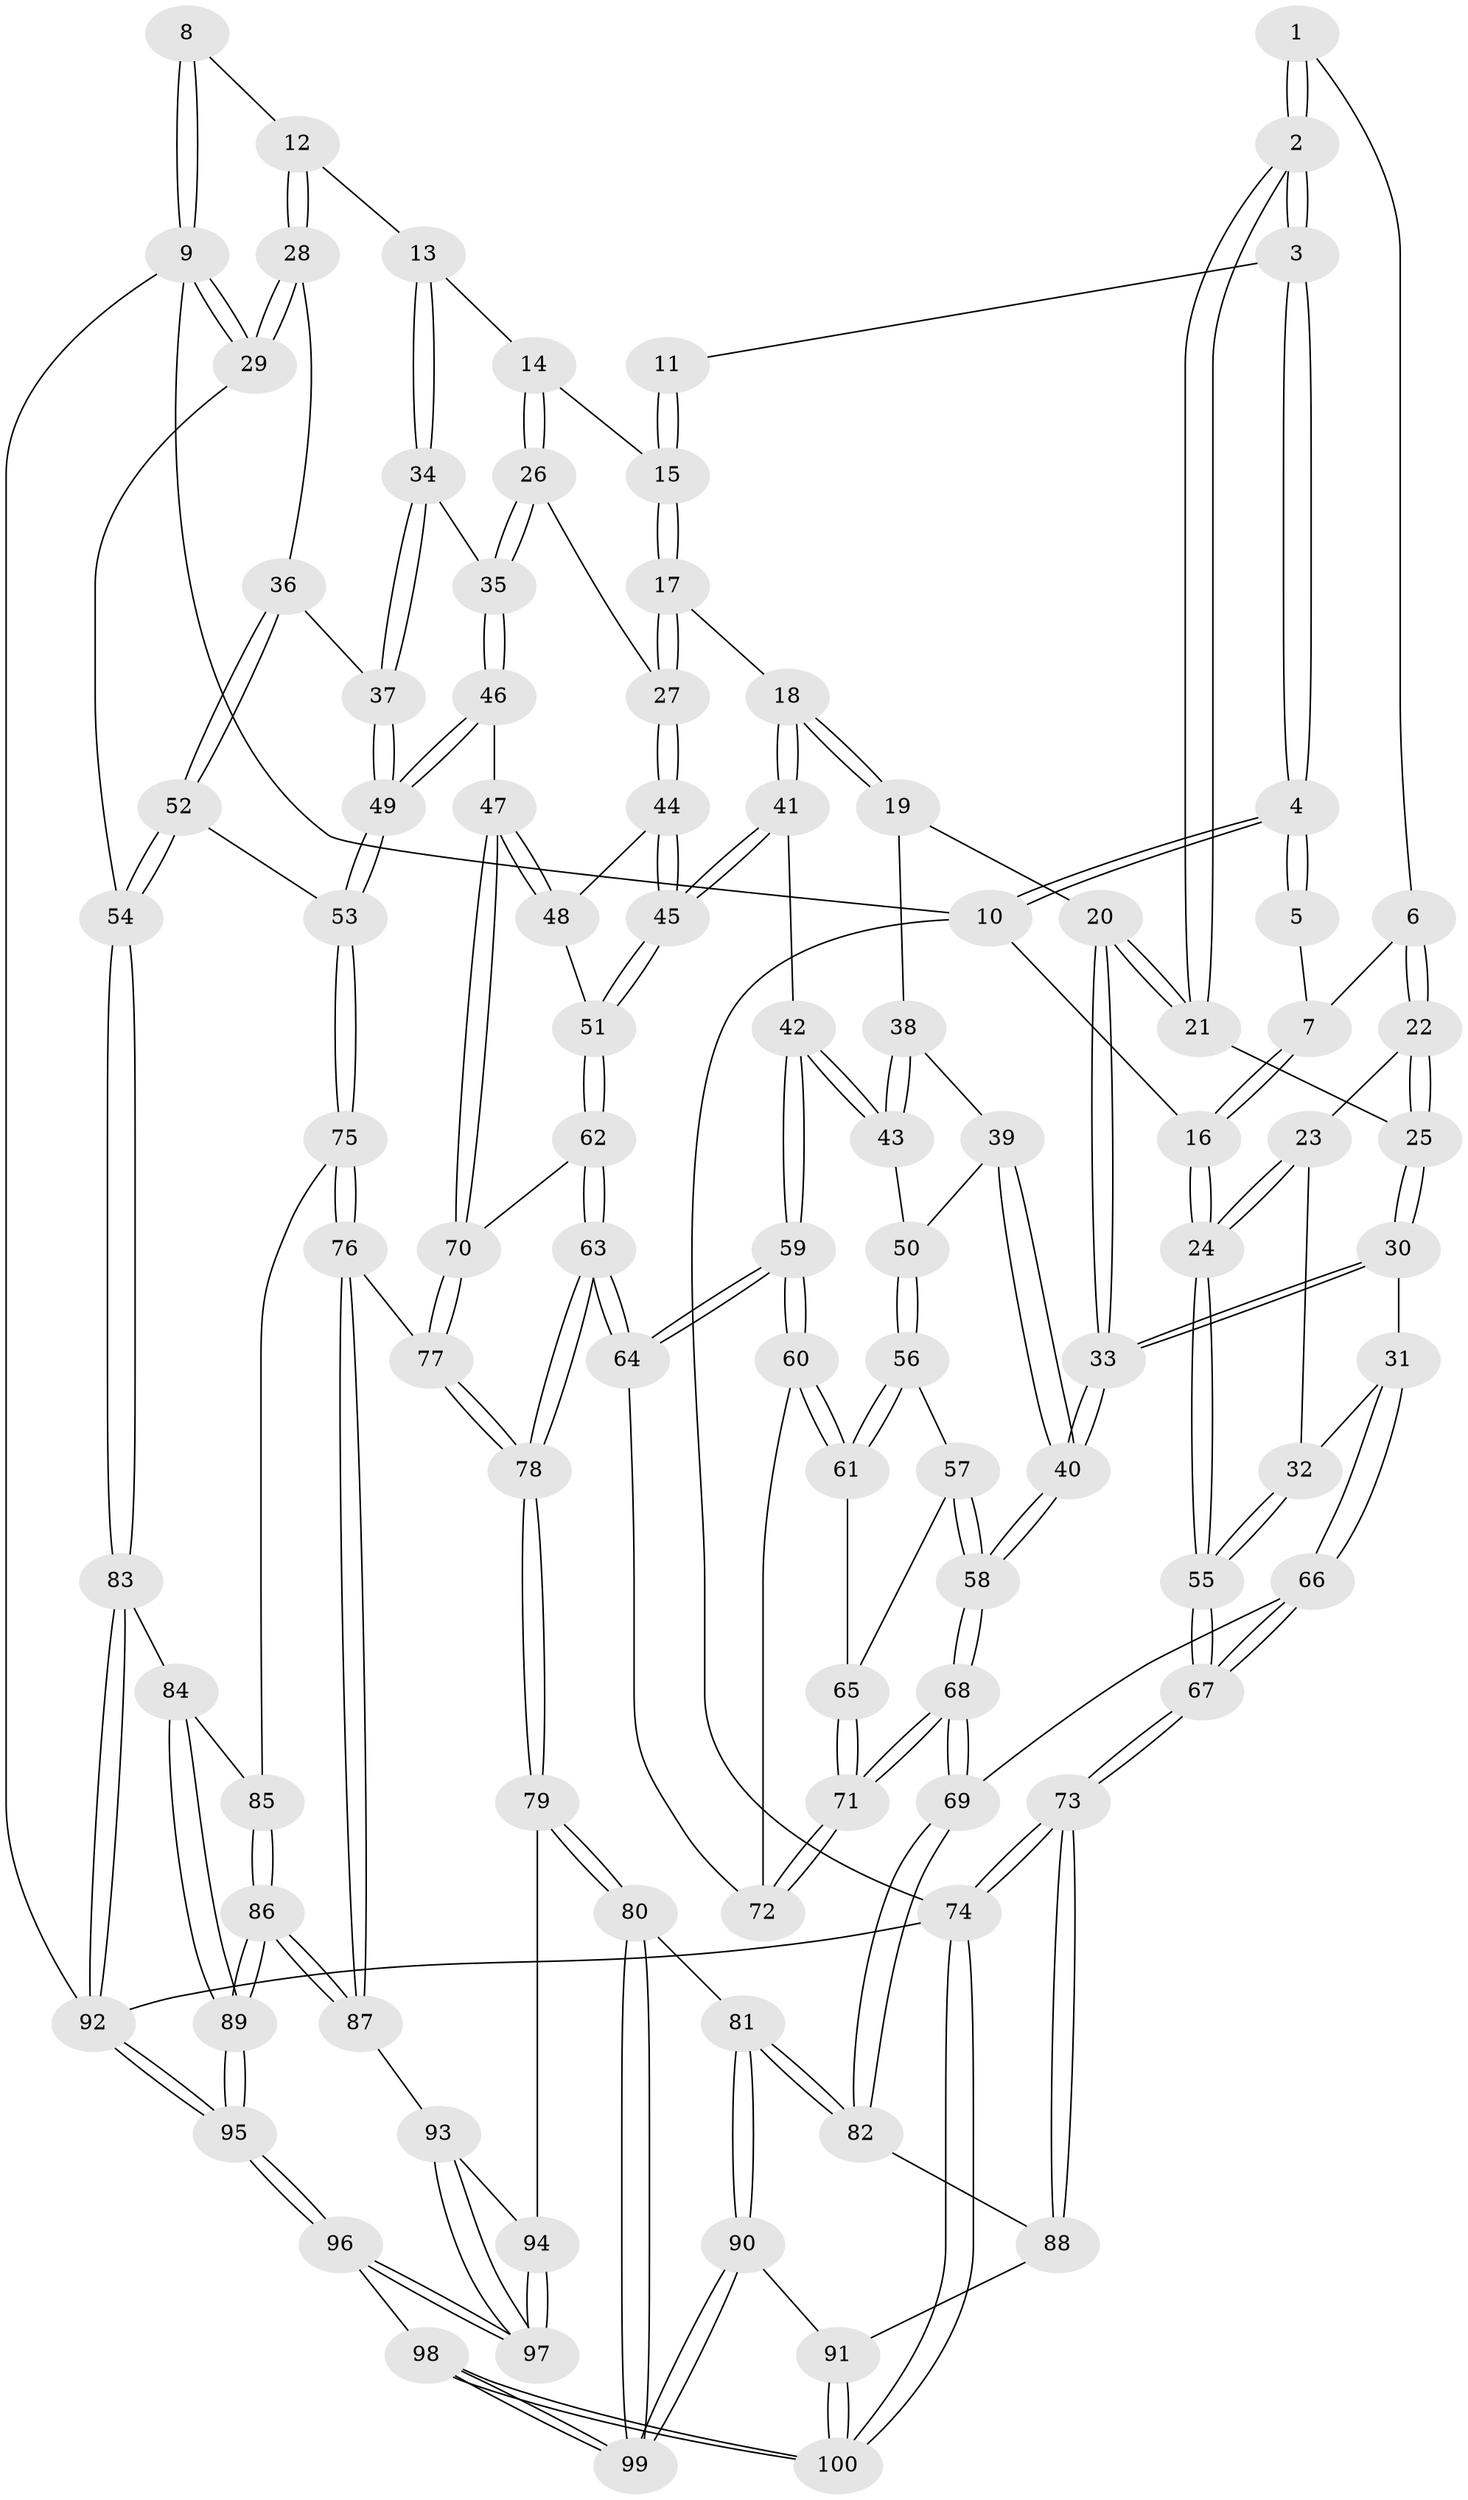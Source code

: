 // coarse degree distribution, {3: 0.675, 4: 0.275, 2: 0.025, 5: 0.025}
// Generated by graph-tools (version 1.1) at 2025/54/03/04/25 22:54:13]
// undirected, 100 vertices, 247 edges
graph export_dot {
  node [color=gray90,style=filled];
  1 [pos="+0.13680133282646784+0.19861363851204134"];
  2 [pos="+0.3248599541686614+0.07479144863692197"];
  3 [pos="+0.3483243334520002+0"];
  4 [pos="+0+0"];
  5 [pos="+0.08140246367320665+0.18912449156188765"];
  6 [pos="+0.09141865833573849+0.2484291579776665"];
  7 [pos="+0.0788621047215817+0.23356119320926516"];
  8 [pos="+0.6489005756202043+0"];
  9 [pos="+1+0"];
  10 [pos="+0+0"];
  11 [pos="+0.5839840469734451+0"];
  12 [pos="+0.9407425007973024+0.19002525333121306"];
  13 [pos="+0.8128602286632157+0.2644802296423541"];
  14 [pos="+0.7121109994260026+0.18299475299804496"];
  15 [pos="+0.639131822019789+0.11840358655069427"];
  16 [pos="+0+0"];
  17 [pos="+0.5938094409318394+0.3257086581812863"];
  18 [pos="+0.4720851534745715+0.3509040135235525"];
  19 [pos="+0.3560499591213934+0.24504223104069067"];
  20 [pos="+0.35283975834968995+0.23909327126750898"];
  21 [pos="+0.32387655160597423+0.12555942590529864"];
  22 [pos="+0.09089941026454074+0.268968588239537"];
  23 [pos="+0.07841109958238576+0.28018947839919417"];
  24 [pos="+0+0.3237323514451899"];
  25 [pos="+0.17023360557640513+0.29468620602139545"];
  26 [pos="+0.7087276038422291+0.37766296685767853"];
  27 [pos="+0.619455863965252+0.3565397500986366"];
  28 [pos="+1+0.20634136031840136"];
  29 [pos="+1+0.19368107214827737"];
  30 [pos="+0.16287004708093036+0.43818761991356237"];
  31 [pos="+0.1409499481395888+0.4370985071105209"];
  32 [pos="+0.100737548788976+0.4161508712720125"];
  33 [pos="+0.16579268643359682+0.4397322977976982"];
  34 [pos="+0.8061291282344956+0.3672305600904423"];
  35 [pos="+0.732593097530449+0.38483077522266346"];
  36 [pos="+0.8810056040360302+0.4061366220518996"];
  37 [pos="+0.8329735037839067+0.39111223848989074"];
  38 [pos="+0.33022339997463196+0.3680667357473687"];
  39 [pos="+0.2790679969566446+0.4358241987217003"];
  40 [pos="+0.19181415991989695+0.4651654087916538"];
  41 [pos="+0.4533916099074997+0.437669141688217"];
  42 [pos="+0.408712149032816+0.46890563035565647"];
  43 [pos="+0.40249512756892136+0.46972366760489187"];
  44 [pos="+0.6171962758934969+0.37002630606311954"];
  45 [pos="+0.5274531829279127+0.4948788290343818"];
  46 [pos="+0.6947143313300305+0.5345134248814877"];
  47 [pos="+0.6799469837606513+0.5356639913318133"];
  48 [pos="+0.6274245066361763+0.46469043832626733"];
  49 [pos="+0.772861337081837+0.5747576640527778"];
  50 [pos="+0.3918478015299815+0.47431373780924485"];
  51 [pos="+0.5336247233640169+0.5056894153498936"];
  52 [pos="+0.9798320634534672+0.5804573556763482"];
  53 [pos="+0.8158295687070415+0.6333609504014274"];
  54 [pos="+1+0.6202418731284177"];
  55 [pos="+0+0.3495700460602095"];
  56 [pos="+0.37836512860232163+0.49094697253513625"];
  57 [pos="+0.3000338830032817+0.5093289029504057"];
  58 [pos="+0.19387018284179502+0.47164722509865653"];
  59 [pos="+0.4606712821225514+0.6232665426050714"];
  60 [pos="+0.37026945968331426+0.5683307468253868"];
  61 [pos="+0.3572202347860921+0.5454012557996512"];
  62 [pos="+0.5417354580285811+0.5466810497195889"];
  63 [pos="+0.4703475450357506+0.6358005843272131"];
  64 [pos="+0.4688394417593158+0.6346139613308743"];
  65 [pos="+0.32503142421523423+0.5544588131811956"];
  66 [pos="+0+0.6100070707166931"];
  67 [pos="+0+0.6229438872722807"];
  68 [pos="+0.20969466036407305+0.6634062029344472"];
  69 [pos="+0.20080290299439146+0.6854706632418875"];
  70 [pos="+0.6334559091595584+0.5660047626818809"];
  71 [pos="+0.2240297065556808+0.655732899076874"];
  72 [pos="+0.3263916864536126+0.6275259066548255"];
  73 [pos="+0+0.8587639313451093"];
  74 [pos="+0+1"];
  75 [pos="+0.7908513124497021+0.6910616726286257"];
  76 [pos="+0.6359634902136124+0.7649805617792157"];
  77 [pos="+0.6192806580565118+0.762982104624771"];
  78 [pos="+0.502803474918313+0.7894845158484542"];
  79 [pos="+0.49044314811358103+0.8031717060663649"];
  80 [pos="+0.4192028896792287+0.8378692552820824"];
  81 [pos="+0.3800345188880784+0.8182723847131717"];
  82 [pos="+0.20279182523343448+0.6946015783799708"];
  83 [pos="+1+0.7568238215571907"];
  84 [pos="+0.8817591919994063+0.7848809384503219"];
  85 [pos="+0.8229249583312936+0.7376026785692628"];
  86 [pos="+0.7802506627281328+0.9224217189108669"];
  87 [pos="+0.7298157562078277+0.892664613453741"];
  88 [pos="+0.17346064711047543+0.7365026737032029"];
  89 [pos="+0.863332516485329+1"];
  90 [pos="+0.1262005035573386+0.9232383490777389"];
  91 [pos="+0.11343543675342109+0.9239309166882826"];
  92 [pos="+1+1"];
  93 [pos="+0.680290098133347+0.9316719473597346"];
  94 [pos="+0.5665063942800636+0.9231503369177018"];
  95 [pos="+1+1"];
  96 [pos="+0.6447709284730124+1"];
  97 [pos="+0.6158345803243914+1"];
  98 [pos="+0.3681022599776667+1"];
  99 [pos="+0.3796446849810588+0.9593755751497287"];
  100 [pos="+0+1"];
  1 -- 2;
  1 -- 2;
  1 -- 6;
  2 -- 3;
  2 -- 3;
  2 -- 21;
  2 -- 21;
  3 -- 4;
  3 -- 4;
  3 -- 11;
  4 -- 5;
  4 -- 5;
  4 -- 10;
  4 -- 10;
  5 -- 7;
  6 -- 7;
  6 -- 22;
  6 -- 22;
  7 -- 16;
  7 -- 16;
  8 -- 9;
  8 -- 9;
  8 -- 12;
  9 -- 10;
  9 -- 29;
  9 -- 29;
  9 -- 92;
  10 -- 16;
  10 -- 74;
  11 -- 15;
  11 -- 15;
  12 -- 13;
  12 -- 28;
  12 -- 28;
  13 -- 14;
  13 -- 34;
  13 -- 34;
  14 -- 15;
  14 -- 26;
  14 -- 26;
  15 -- 17;
  15 -- 17;
  16 -- 24;
  16 -- 24;
  17 -- 18;
  17 -- 27;
  17 -- 27;
  18 -- 19;
  18 -- 19;
  18 -- 41;
  18 -- 41;
  19 -- 20;
  19 -- 38;
  20 -- 21;
  20 -- 21;
  20 -- 33;
  20 -- 33;
  21 -- 25;
  22 -- 23;
  22 -- 25;
  22 -- 25;
  23 -- 24;
  23 -- 24;
  23 -- 32;
  24 -- 55;
  24 -- 55;
  25 -- 30;
  25 -- 30;
  26 -- 27;
  26 -- 35;
  26 -- 35;
  27 -- 44;
  27 -- 44;
  28 -- 29;
  28 -- 29;
  28 -- 36;
  29 -- 54;
  30 -- 31;
  30 -- 33;
  30 -- 33;
  31 -- 32;
  31 -- 66;
  31 -- 66;
  32 -- 55;
  32 -- 55;
  33 -- 40;
  33 -- 40;
  34 -- 35;
  34 -- 37;
  34 -- 37;
  35 -- 46;
  35 -- 46;
  36 -- 37;
  36 -- 52;
  36 -- 52;
  37 -- 49;
  37 -- 49;
  38 -- 39;
  38 -- 43;
  38 -- 43;
  39 -- 40;
  39 -- 40;
  39 -- 50;
  40 -- 58;
  40 -- 58;
  41 -- 42;
  41 -- 45;
  41 -- 45;
  42 -- 43;
  42 -- 43;
  42 -- 59;
  42 -- 59;
  43 -- 50;
  44 -- 45;
  44 -- 45;
  44 -- 48;
  45 -- 51;
  45 -- 51;
  46 -- 47;
  46 -- 49;
  46 -- 49;
  47 -- 48;
  47 -- 48;
  47 -- 70;
  47 -- 70;
  48 -- 51;
  49 -- 53;
  49 -- 53;
  50 -- 56;
  50 -- 56;
  51 -- 62;
  51 -- 62;
  52 -- 53;
  52 -- 54;
  52 -- 54;
  53 -- 75;
  53 -- 75;
  54 -- 83;
  54 -- 83;
  55 -- 67;
  55 -- 67;
  56 -- 57;
  56 -- 61;
  56 -- 61;
  57 -- 58;
  57 -- 58;
  57 -- 65;
  58 -- 68;
  58 -- 68;
  59 -- 60;
  59 -- 60;
  59 -- 64;
  59 -- 64;
  60 -- 61;
  60 -- 61;
  60 -- 72;
  61 -- 65;
  62 -- 63;
  62 -- 63;
  62 -- 70;
  63 -- 64;
  63 -- 64;
  63 -- 78;
  63 -- 78;
  64 -- 72;
  65 -- 71;
  65 -- 71;
  66 -- 67;
  66 -- 67;
  66 -- 69;
  67 -- 73;
  67 -- 73;
  68 -- 69;
  68 -- 69;
  68 -- 71;
  68 -- 71;
  69 -- 82;
  69 -- 82;
  70 -- 77;
  70 -- 77;
  71 -- 72;
  71 -- 72;
  73 -- 74;
  73 -- 74;
  73 -- 88;
  73 -- 88;
  74 -- 100;
  74 -- 100;
  74 -- 92;
  75 -- 76;
  75 -- 76;
  75 -- 85;
  76 -- 77;
  76 -- 87;
  76 -- 87;
  77 -- 78;
  77 -- 78;
  78 -- 79;
  78 -- 79;
  79 -- 80;
  79 -- 80;
  79 -- 94;
  80 -- 81;
  80 -- 99;
  80 -- 99;
  81 -- 82;
  81 -- 82;
  81 -- 90;
  81 -- 90;
  82 -- 88;
  83 -- 84;
  83 -- 92;
  83 -- 92;
  84 -- 85;
  84 -- 89;
  84 -- 89;
  85 -- 86;
  85 -- 86;
  86 -- 87;
  86 -- 87;
  86 -- 89;
  86 -- 89;
  87 -- 93;
  88 -- 91;
  89 -- 95;
  89 -- 95;
  90 -- 91;
  90 -- 99;
  90 -- 99;
  91 -- 100;
  91 -- 100;
  92 -- 95;
  92 -- 95;
  93 -- 94;
  93 -- 97;
  93 -- 97;
  94 -- 97;
  94 -- 97;
  95 -- 96;
  95 -- 96;
  96 -- 97;
  96 -- 97;
  96 -- 98;
  98 -- 99;
  98 -- 99;
  98 -- 100;
  98 -- 100;
}
